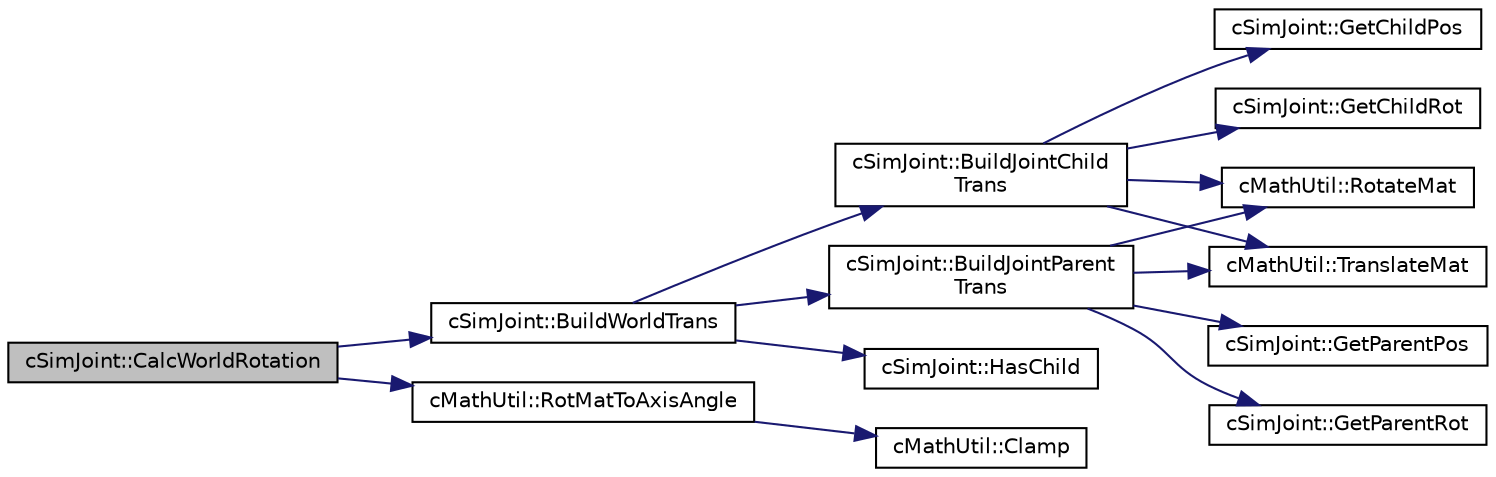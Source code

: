 digraph "cSimJoint::CalcWorldRotation"
{
 // LATEX_PDF_SIZE
  edge [fontname="Helvetica",fontsize="10",labelfontname="Helvetica",labelfontsize="10"];
  node [fontname="Helvetica",fontsize="10",shape=record];
  rankdir="LR";
  Node1 [label="cSimJoint::CalcWorldRotation",height=0.2,width=0.4,color="black", fillcolor="grey75", style="filled", fontcolor="black",tooltip=" "];
  Node1 -> Node2 [color="midnightblue",fontsize="10",style="solid",fontname="Helvetica"];
  Node2 [label="cSimJoint::BuildWorldTrans",height=0.2,width=0.4,color="black", fillcolor="white", style="filled",URL="$classc_sim_joint.html#af84d3879a4bcbd31fadabdd822067f73",tooltip=" "];
  Node2 -> Node3 [color="midnightblue",fontsize="10",style="solid",fontname="Helvetica"];
  Node3 [label="cSimJoint::BuildJointChild\lTrans",height=0.2,width=0.4,color="black", fillcolor="white", style="filled",URL="$classc_sim_joint.html#aeca7bfa2654a84a5cb3335a4e3183705",tooltip=" "];
  Node3 -> Node4 [color="midnightblue",fontsize="10",style="solid",fontname="Helvetica"];
  Node4 [label="cSimJoint::GetChildPos",height=0.2,width=0.4,color="black", fillcolor="white", style="filled",URL="$classc_sim_joint.html#a782fc698f3d3d5d50d1d09a6e88e5b2b",tooltip=" "];
  Node3 -> Node5 [color="midnightblue",fontsize="10",style="solid",fontname="Helvetica"];
  Node5 [label="cSimJoint::GetChildRot",height=0.2,width=0.4,color="black", fillcolor="white", style="filled",URL="$classc_sim_joint.html#a559e5c8b1c908581b08ec2ca725612aa",tooltip=" "];
  Node3 -> Node6 [color="midnightblue",fontsize="10",style="solid",fontname="Helvetica"];
  Node6 [label="cMathUtil::RotateMat",height=0.2,width=0.4,color="black", fillcolor="white", style="filled",URL="$classc_math_util.html#a551bc548582ac0db39df5a58feca1f0a",tooltip=" "];
  Node3 -> Node7 [color="midnightblue",fontsize="10",style="solid",fontname="Helvetica"];
  Node7 [label="cMathUtil::TranslateMat",height=0.2,width=0.4,color="black", fillcolor="white", style="filled",URL="$classc_math_util.html#a5550ed48f8beaccbf6827db839ccf542",tooltip=" "];
  Node2 -> Node8 [color="midnightblue",fontsize="10",style="solid",fontname="Helvetica"];
  Node8 [label="cSimJoint::BuildJointParent\lTrans",height=0.2,width=0.4,color="black", fillcolor="white", style="filled",URL="$classc_sim_joint.html#aa07c6dc91e5d4499d4b91af5ffea5cd1",tooltip=" "];
  Node8 -> Node9 [color="midnightblue",fontsize="10",style="solid",fontname="Helvetica"];
  Node9 [label="cSimJoint::GetParentPos",height=0.2,width=0.4,color="black", fillcolor="white", style="filled",URL="$classc_sim_joint.html#a0a6d80ab34fde67e22fbe6cf5a79b42d",tooltip=" "];
  Node8 -> Node10 [color="midnightblue",fontsize="10",style="solid",fontname="Helvetica"];
  Node10 [label="cSimJoint::GetParentRot",height=0.2,width=0.4,color="black", fillcolor="white", style="filled",URL="$classc_sim_joint.html#a5deda522c66f16c9aa11fdd80ab642d7",tooltip=" "];
  Node8 -> Node6 [color="midnightblue",fontsize="10",style="solid",fontname="Helvetica"];
  Node8 -> Node7 [color="midnightblue",fontsize="10",style="solid",fontname="Helvetica"];
  Node2 -> Node11 [color="midnightblue",fontsize="10",style="solid",fontname="Helvetica"];
  Node11 [label="cSimJoint::HasChild",height=0.2,width=0.4,color="black", fillcolor="white", style="filled",URL="$classc_sim_joint.html#acc56c9ae7bfa81c76ab92928535e2030",tooltip=" "];
  Node1 -> Node12 [color="midnightblue",fontsize="10",style="solid",fontname="Helvetica"];
  Node12 [label="cMathUtil::RotMatToAxisAngle",height=0.2,width=0.4,color="black", fillcolor="white", style="filled",URL="$classc_math_util.html#a4ff0fa5a8e663a4e806cc8bf7bc138cf",tooltip=" "];
  Node12 -> Node13 [color="midnightblue",fontsize="10",style="solid",fontname="Helvetica"];
  Node13 [label="cMathUtil::Clamp",height=0.2,width=0.4,color="black", fillcolor="white", style="filled",URL="$classc_math_util.html#ac7702e2a05013616d11f03619d9b4f1e",tooltip=" "];
}
